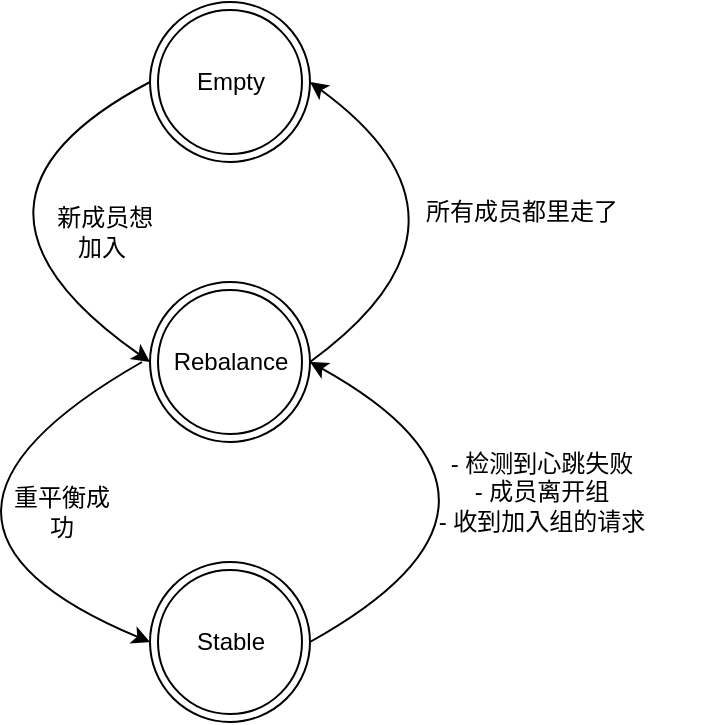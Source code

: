 <mxfile>
    <diagram id="1EHsW6ZxglPHJ6_mtkVW" name="Page-1">
        <mxGraphModel dx="1116" dy="619" grid="1" gridSize="10" guides="1" tooltips="1" connect="1" arrows="1" fold="1" page="1" pageScale="1" pageWidth="827" pageHeight="1169" math="0" shadow="0">
            <root>
                <mxCell id="0"/>
                <mxCell id="1" parent="0"/>
                <mxCell id="2" value="Empty" style="ellipse;shape=doubleEllipse;html=1;dashed=0;whitespace=wrap;aspect=fixed;" vertex="1" parent="1">
                    <mxGeometry x="344" y="70" width="80" height="80" as="geometry"/>
                </mxCell>
                <mxCell id="4" value="Rebalance" style="ellipse;shape=doubleEllipse;html=1;dashed=0;whitespace=wrap;aspect=fixed;" vertex="1" parent="1">
                    <mxGeometry x="344" y="210" width="80" height="80" as="geometry"/>
                </mxCell>
                <mxCell id="5" value="Stable" style="ellipse;shape=doubleEllipse;html=1;dashed=0;whitespace=wrap;aspect=fixed;" vertex="1" parent="1">
                    <mxGeometry x="344" y="350" width="80" height="80" as="geometry"/>
                </mxCell>
                <mxCell id="7" value="&amp;nbsp;新成员想加入" style="text;html=1;strokeColor=none;fillColor=none;align=center;verticalAlign=middle;whiteSpace=wrap;rounded=0;" vertex="1" parent="1">
                    <mxGeometry x="290" y="170" width="60" height="30" as="geometry"/>
                </mxCell>
                <mxCell id="8" value="" style="curved=1;endArrow=classic;html=1;exitX=0;exitY=0.5;exitDx=0;exitDy=0;entryX=0;entryY=0.5;entryDx=0;entryDy=0;" edge="1" parent="1" source="2" target="4">
                    <mxGeometry width="50" height="50" relative="1" as="geometry">
                        <mxPoint x="290" y="210" as="sourcePoint"/>
                        <mxPoint x="340" y="160" as="targetPoint"/>
                        <Array as="points">
                            <mxPoint x="230" y="170"/>
                        </Array>
                    </mxGeometry>
                </mxCell>
                <mxCell id="10" value="" style="curved=1;endArrow=classic;html=1;exitX=1;exitY=0.5;exitDx=0;exitDy=0;entryX=1;entryY=0.5;entryDx=0;entryDy=0;" edge="1" parent="1" source="4" target="2">
                    <mxGeometry width="50" height="50" relative="1" as="geometry">
                        <mxPoint x="584" y="120" as="sourcePoint"/>
                        <mxPoint x="584" y="260" as="targetPoint"/>
                        <Array as="points">
                            <mxPoint x="520" y="180"/>
                        </Array>
                    </mxGeometry>
                </mxCell>
                <mxCell id="11" value="所有成员都里走了" style="text;html=1;strokeColor=none;fillColor=none;align=center;verticalAlign=middle;whiteSpace=wrap;rounded=0;" vertex="1" parent="1">
                    <mxGeometry x="480" y="160" width="100" height="30" as="geometry"/>
                </mxCell>
                <mxCell id="12" value="" style="curved=1;endArrow=classic;html=1;entryX=0;entryY=0.5;entryDx=0;entryDy=0;" edge="1" parent="1" target="5">
                    <mxGeometry width="50" height="50" relative="1" as="geometry">
                        <mxPoint x="340" y="250" as="sourcePoint"/>
                        <mxPoint x="290" y="290" as="targetPoint"/>
                        <Array as="points">
                            <mxPoint x="200" y="330"/>
                        </Array>
                    </mxGeometry>
                </mxCell>
                <mxCell id="13" value="重平衡成功" style="text;html=1;strokeColor=none;fillColor=none;align=center;verticalAlign=middle;whiteSpace=wrap;rounded=0;" vertex="1" parent="1">
                    <mxGeometry x="270" y="310" width="60" height="30" as="geometry"/>
                </mxCell>
                <mxCell id="14" value="" style="curved=1;endArrow=classic;html=1;exitX=1;exitY=0.5;exitDx=0;exitDy=0;entryX=1;entryY=0.5;entryDx=0;entryDy=0;" edge="1" parent="1" source="5" target="4">
                    <mxGeometry width="50" height="50" relative="1" as="geometry">
                        <mxPoint x="480" y="370" as="sourcePoint"/>
                        <mxPoint x="480" y="230" as="targetPoint"/>
                        <Array as="points">
                            <mxPoint x="550" y="320"/>
                        </Array>
                    </mxGeometry>
                </mxCell>
                <mxCell id="15" value="- 检测到心跳失败&lt;br&gt;- 成员离开组&lt;br&gt;- 收到加入组的请求" style="text;html=1;strokeColor=none;fillColor=none;align=center;verticalAlign=middle;whiteSpace=wrap;rounded=0;" vertex="1" parent="1">
                    <mxGeometry x="450" y="280" width="180" height="70" as="geometry"/>
                </mxCell>
            </root>
        </mxGraphModel>
    </diagram>
</mxfile>